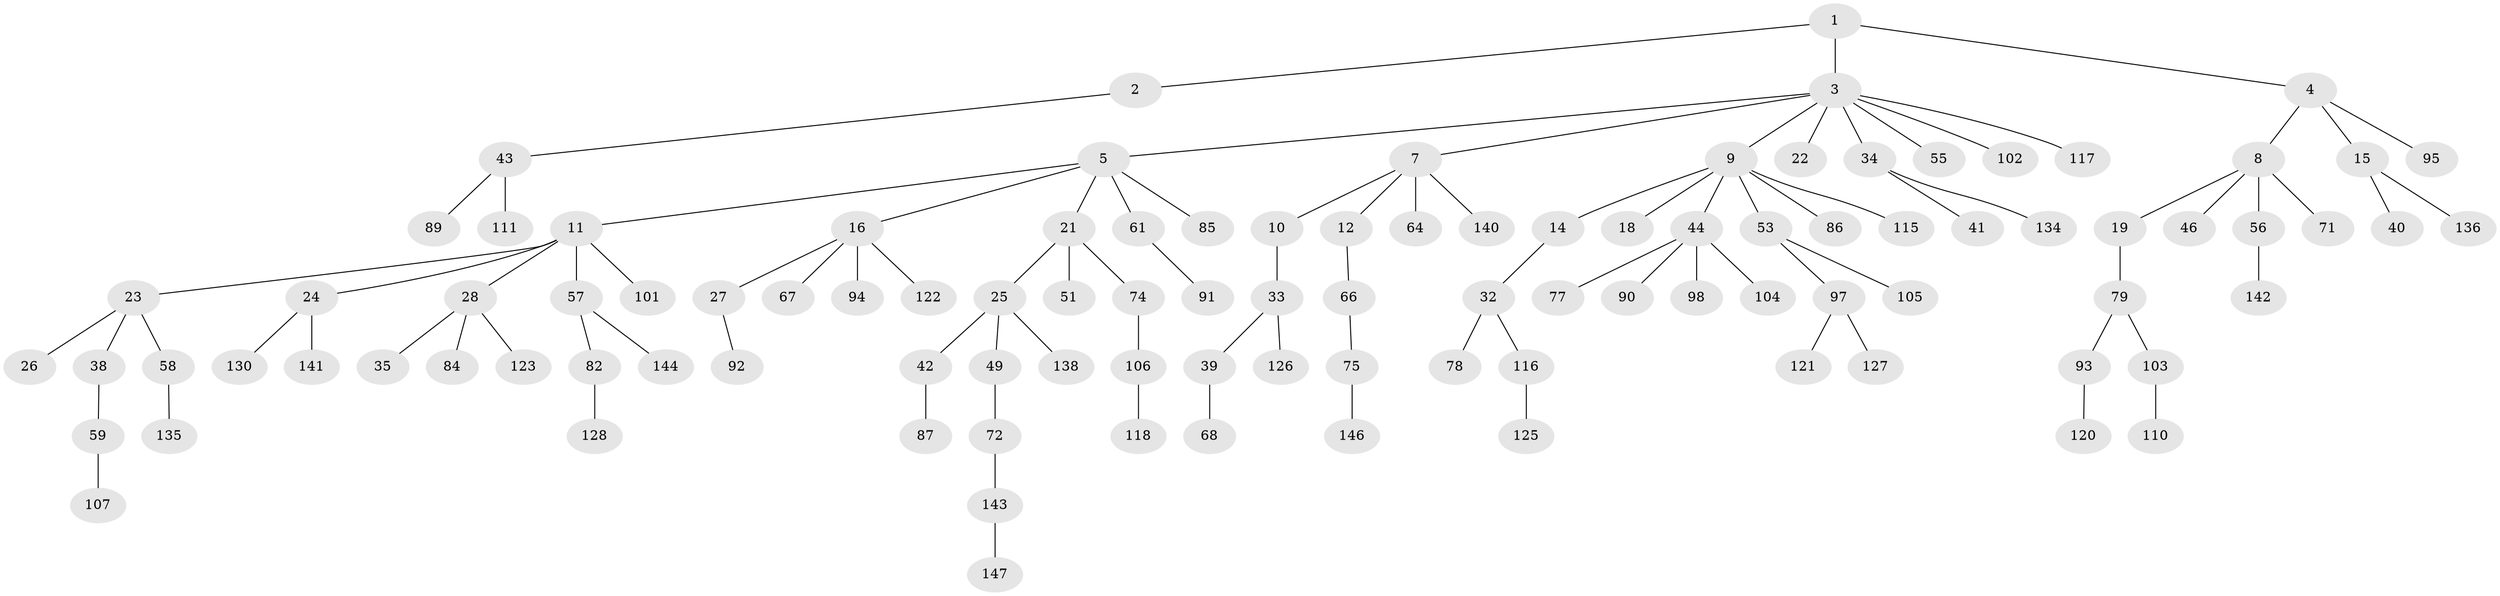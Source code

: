 // original degree distribution, {4: 0.060810810810810814, 3: 0.11486486486486487, 10: 0.006756756756756757, 5: 0.04054054054054054, 6: 0.013513513513513514, 2: 0.28378378378378377, 1: 0.4797297297297297}
// Generated by graph-tools (version 1.1) at 2025/11/02/27/25 16:11:25]
// undirected, 103 vertices, 102 edges
graph export_dot {
graph [start="1"]
  node [color=gray90,style=filled];
  1 [super="+30"];
  2 [super="+83"];
  3 [super="+113"];
  4 [super="+54"];
  5 [super="+6"];
  7 [super="+139"];
  8 [super="+50"];
  9 [super="+13"];
  10 [super="+20"];
  11 [super="+62"];
  12 [super="+36"];
  14 [super="+17"];
  15 [super="+52"];
  16 [super="+29"];
  18;
  19;
  21 [super="+37"];
  22 [super="+47"];
  23 [super="+76"];
  24 [super="+99"];
  25;
  26 [super="+145"];
  27 [super="+31"];
  28 [super="+148"];
  32 [super="+80"];
  33 [super="+73"];
  34 [super="+60"];
  35;
  38 [super="+137"];
  39;
  40 [super="+112"];
  41 [super="+96"];
  42 [super="+48"];
  43 [super="+81"];
  44 [super="+45"];
  46;
  49 [super="+63"];
  51;
  53 [super="+65"];
  55;
  56;
  57 [super="+69"];
  58;
  59 [super="+124"];
  61;
  64 [super="+108"];
  66 [super="+70"];
  67;
  68;
  71;
  72 [super="+100"];
  74 [super="+133"];
  75 [super="+88"];
  77;
  78;
  79;
  82;
  84;
  85 [super="+109"];
  86;
  87 [super="+131"];
  89;
  90;
  91;
  92;
  93;
  94;
  95;
  97;
  98;
  101;
  102;
  103;
  104;
  105 [super="+114"];
  106;
  107;
  110;
  111 [super="+119"];
  115;
  116 [super="+129"];
  117;
  118;
  120;
  121;
  122;
  123;
  125;
  126;
  127 [super="+132"];
  128;
  130;
  134;
  135;
  136;
  138;
  140;
  141;
  142;
  143;
  144;
  146;
  147;
  1 -- 2;
  1 -- 3;
  1 -- 4;
  2 -- 43;
  3 -- 5;
  3 -- 7;
  3 -- 9;
  3 -- 22;
  3 -- 34;
  3 -- 55;
  3 -- 102;
  3 -- 117;
  4 -- 8;
  4 -- 15;
  4 -- 95;
  5 -- 11;
  5 -- 21;
  5 -- 61;
  5 -- 85;
  5 -- 16;
  7 -- 10;
  7 -- 12;
  7 -- 64;
  7 -- 140;
  8 -- 19;
  8 -- 46;
  8 -- 71;
  8 -- 56;
  9 -- 18;
  9 -- 44;
  9 -- 115;
  9 -- 53;
  9 -- 86;
  9 -- 14;
  10 -- 33;
  11 -- 23;
  11 -- 24;
  11 -- 28;
  11 -- 57;
  11 -- 101;
  12 -- 66;
  14 -- 32;
  15 -- 40;
  15 -- 136;
  16 -- 27;
  16 -- 122;
  16 -- 67;
  16 -- 94;
  19 -- 79;
  21 -- 25;
  21 -- 51;
  21 -- 74;
  23 -- 26;
  23 -- 38;
  23 -- 58;
  24 -- 130;
  24 -- 141;
  25 -- 42;
  25 -- 49;
  25 -- 138;
  27 -- 92;
  28 -- 35;
  28 -- 84;
  28 -- 123;
  32 -- 78;
  32 -- 116;
  33 -- 39;
  33 -- 126;
  34 -- 41;
  34 -- 134;
  38 -- 59;
  39 -- 68;
  42 -- 87;
  43 -- 89;
  43 -- 111;
  44 -- 77;
  44 -- 104;
  44 -- 90;
  44 -- 98;
  49 -- 72;
  53 -- 97;
  53 -- 105;
  56 -- 142;
  57 -- 82;
  57 -- 144;
  58 -- 135;
  59 -- 107;
  61 -- 91;
  66 -- 75;
  72 -- 143;
  74 -- 106;
  75 -- 146;
  79 -- 93;
  79 -- 103;
  82 -- 128;
  93 -- 120;
  97 -- 121;
  97 -- 127;
  103 -- 110;
  106 -- 118;
  116 -- 125;
  143 -- 147;
}
